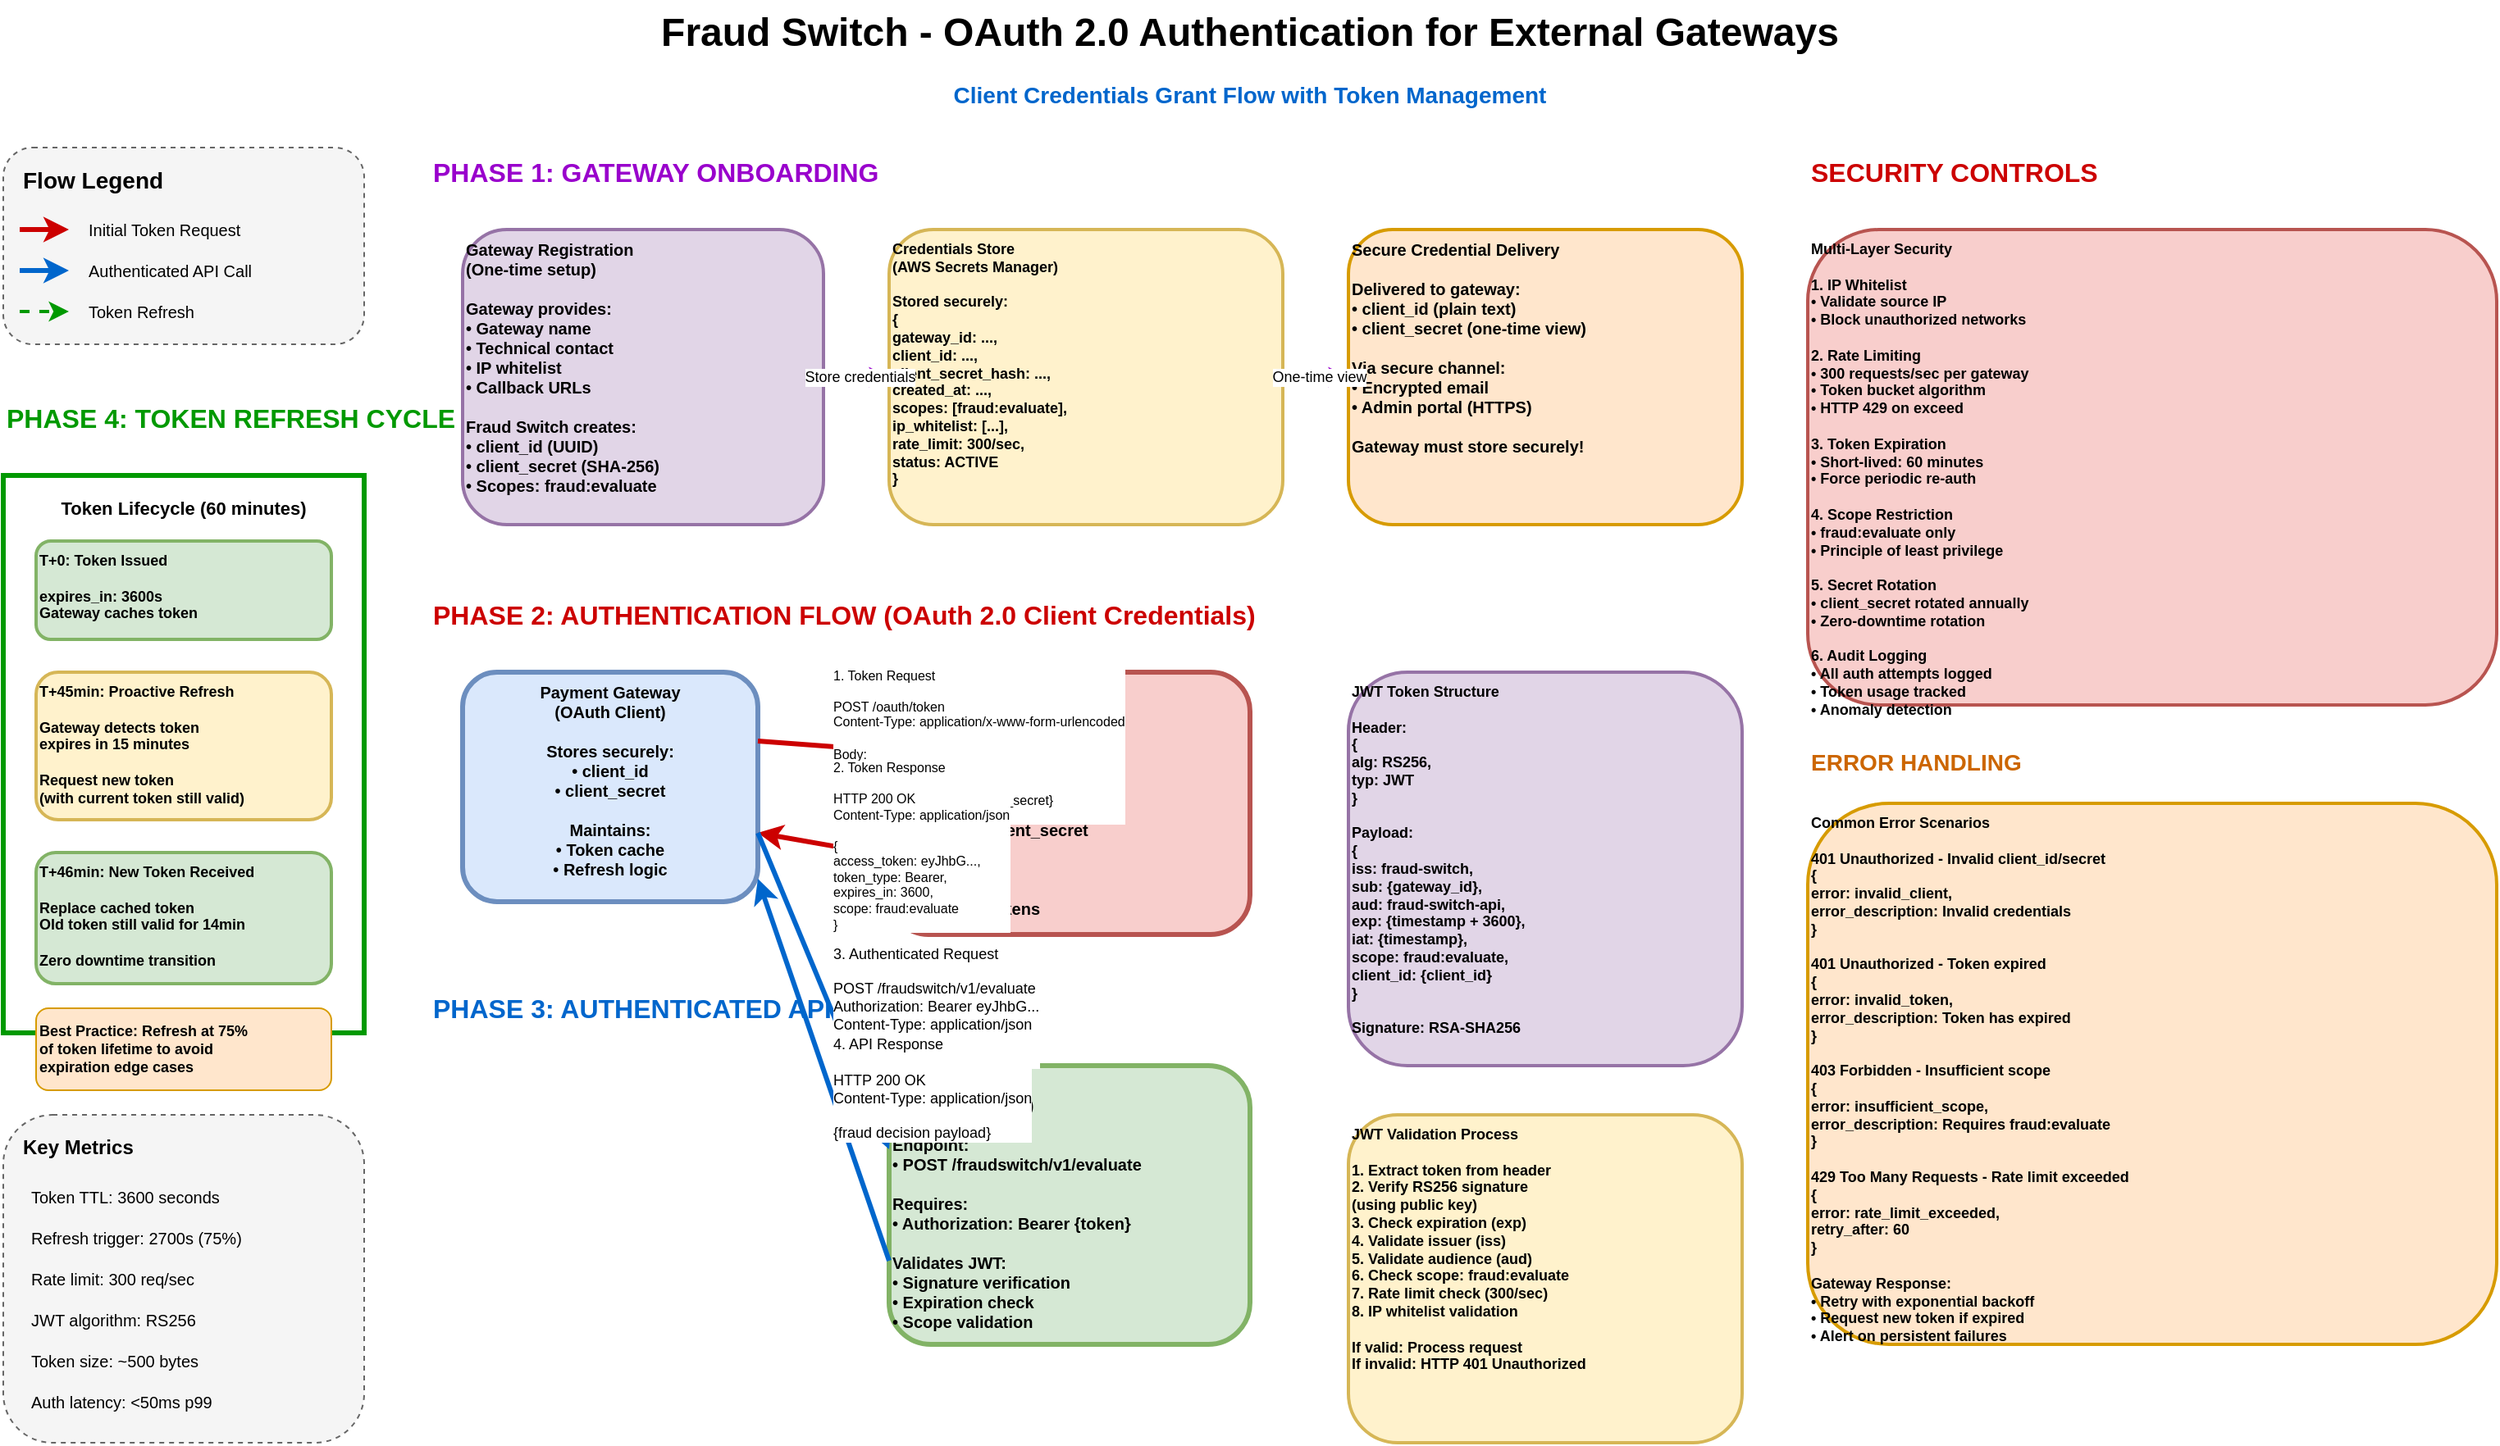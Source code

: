 <mxfile version="22.1.0" type="device">
  <diagram name="OAuth Authentication" id="oauth-authentication">
    <mxGraphModel dx="1600" dy="900" grid="1" gridSize="10" guides="1" tooltips="1" connect="1" arrows="1" fold="1" page="1" pageScale="1" pageWidth="1600" pageHeight="900" math="0" shadow="0">
      <root>
        <mxCell id="0" />
        <mxCell id="1" parent="0" />
        
        <mxCell id="title" value="Fraud Switch - OAuth 2.0 Authentication for External Gateways" style="text;html=1;strokeColor=none;fillColor=none;align=center;verticalAlign=middle;whiteSpace=wrap;rounded=0;fontSize=24;fontStyle=1" vertex="1" parent="1">
          <mxGeometry x="300" y="20" width="1000" height="40" as="geometry" />
        </mxCell>
        
        <mxCell id="subtitle" value="Client Credentials Grant Flow with Token Management" style="text;html=1;strokeColor=none;fillColor=none;align=center;verticalAlign=middle;whiteSpace=wrap;rounded=0;fontSize=14;fontColor=#0066CC;fontStyle=1" vertex="1" parent="1">
          <mxGeometry x="300" y="65" width="1000" height="25" as="geometry" />
        </mxCell>
        
        <mxCell id="legend-box" value="" style="rounded=1;whiteSpace=wrap;html=1;fillColor=#f5f5f5;strokeColor=#666666;dashed=1;" vertex="1" parent="1">
          <mxGeometry x="40" y="110" width="220" height="120" as="geometry" />
        </mxCell>
        <mxCell id="legend-title" value="Flow Legend" style="text;html=1;strokeColor=none;fillColor=none;align=left;verticalAlign=middle;whiteSpace=wrap;rounded=0;fontSize=14;fontStyle=1" vertex="1" parent="1">
          <mxGeometry x="50" y="120" width="150" height="20" as="geometry" />
        </mxCell>
        <mxCell id="legend-initial" value="Initial Token Request" style="text;html=1;strokeColor=none;fillColor=none;align=left;verticalAlign=middle;whiteSpace=wrap;rounded=0;fontSize=10;" vertex="1" parent="1">
          <mxGeometry x="90" y="150" width="140" height="20" as="geometry" />
        </mxCell>
        <mxCell id="legend-authenticated" value="Authenticated API Call" style="text;html=1;strokeColor=none;fillColor=none;align=left;verticalAlign=middle;whiteSpace=wrap;rounded=0;fontSize=10;" vertex="1" parent="1">
          <mxGeometry x="90" y="175" width="140" height="20" as="geometry" />
        </mxCell>
        <mxCell id="legend-refresh" value="Token Refresh" style="text;html=1;strokeColor=none;fillColor=none;align=left;verticalAlign=middle;whiteSpace=wrap;rounded=0;fontSize=10;" vertex="1" parent="1">
          <mxGeometry x="90" y="200" width="140" height="20" as="geometry" />
        </mxCell>
        <mxCell id="legend-initial-line" value="" style="endArrow=classic;html=1;strokeWidth=3;strokeColor=#CC0000;" edge="1" parent="1">
          <mxGeometry width="50" height="50" relative="1" as="geometry">
            <mxPoint x="50" y="160" as="sourcePoint" />
            <mxPoint x="80" y="160" as="targetPoint" />
          </mxGeometry>
        </mxCell>
        <mxCell id="legend-authenticated-line" value="" style="endArrow=classic;html=1;strokeWidth=3;strokeColor=#0066CC;" edge="1" parent="1">
          <mxGeometry width="50" height="50" relative="1" as="geometry">
            <mxPoint x="50" y="185" as="sourcePoint" />
            <mxPoint x="80" y="185" as="targetPoint" />
          </mxGeometry>
        </mxCell>
        <mxCell id="legend-refresh-line" value="" style="endArrow=classic;html=1;strokeWidth=2;strokeColor=#009900;dashed=1;" edge="1" parent="1">
          <mxGeometry width="50" height="50" relative="1" as="geometry">
            <mxPoint x="50" y="210" as="sourcePoint" />
            <mxPoint x="80" y="210" as="targetPoint" />
          </mxGeometry>
        </mxCell>

        <mxCell id="onboarding-phase-label" value="PHASE 1: GATEWAY ONBOARDING" style="text;html=1;strokeColor=none;fillColor=none;align=left;verticalAlign=middle;whiteSpace=wrap;rounded=0;fontSize=16;fontStyle=1;fontColor=#9900CC;" vertex="1" parent="1">
          <mxGeometry x="300" y="110" width="500" height="30" as="geometry" />
        </mxCell>

        <mxCell id="gateway-registration" value="Gateway Registration&#xa;(One-time setup)&#xa;&#xa;Gateway provides:&#xa;• Gateway name&#xa;• Technical contact&#xa;• IP whitelist&#xa;• Callback URLs&#xa;&#xa;Fraud Switch creates:&#xa;• client_id (UUID)&#xa;• client_secret (SHA-256)&#xa;• Scopes: fraud:evaluate" style="rounded=1;whiteSpace=wrap;html=1;fillColor=#e1d5e7;strokeColor=#9673a6;verticalAlign=top;fontSize=10;fontStyle=1;strokeWidth=2;align=left;" vertex="1" parent="1">
          <mxGeometry x="320" y="160" width="220" height="180" as="geometry" />
        </mxCell>

        <mxCell id="credentials-storage" value="Credentials Store&#xa;(AWS Secrets Manager)&#xa;&#xa;Stored securely:&#xa;{&#xa;  gateway_id: ...,&#xa;  client_id: ...,&#xa;  client_secret_hash: ...,&#xa;  created_at: ...,&#xa;  scopes: [fraud:evaluate],&#xa;  ip_whitelist: [...],&#xa;  rate_limit: 300/sec,&#xa;  status: ACTIVE&#xa;}" style="rounded=1;whiteSpace=wrap;html=1;fillColor=#fff2cc;strokeColor=#d6b656;verticalAlign=top;fontSize=9;fontStyle=1;strokeWidth=2;align=left;" vertex="1" parent="1">
          <mxGeometry x="580" y="160" width="240" height="180" as="geometry" />
        </mxCell>

        <mxCell id="registration-to-storage" value="Store credentials" style="endArrow=classic;html=1;exitX=1;exitY=0.5;exitDx=0;exitDy=0;entryX=0;entryY=0.5;entryDx=0;entryDy=0;strokeWidth=2;strokeColor=#9900CC;fontSize=9;" edge="1" parent="1" source="gateway-registration" target="credentials-storage">
          <mxGeometry x="0.1" width="50" height="50" relative="1" as="geometry">
            <mxPoint x="600" y="300" as="sourcePoint" />
            <mxPoint x="650" y="250" as="targetPoint" />
            <mxPoint as="offset" />
          </mxGeometry>
        </mxCell>

        <mxCell id="credentials-delivery" value="Secure Credential Delivery&#xa;&#xa;Delivered to gateway:&#xa;• client_id (plain text)&#xa;• client_secret (one-time view)&#xa;&#xa;Via secure channel:&#xa;• Encrypted email&#xa;• Admin portal (HTTPS)&#xa;&#xa;Gateway must store securely!" style="rounded=1;whiteSpace=wrap;html=1;fillColor=#ffe6cc;strokeColor=#d79b00;verticalAlign=top;fontSize=10;fontStyle=1;strokeWidth=2;align=left;" vertex="1" parent="1">
          <mxGeometry x="860" y="160" width="240" height="180" as="geometry" />
        </mxCell>

        <mxCell id="storage-to-delivery" value="One-time view" style="endArrow=classic;html=1;exitX=1;exitY=0.5;exitDx=0;exitDy=0;entryX=0;entryY=0.5;entryDx=0;entryDy=0;strokeWidth=2;strokeColor=#9900CC;fontSize=9;" edge="1" parent="1" source="credentials-storage" target="credentials-delivery">
          <mxGeometry x="0.1" width="50" height="50" relative="1" as="geometry">
            <mxPoint x="850" y="300" as="sourcePoint" />
            <mxPoint x="900" y="250" as="targetPoint" />
            <mxPoint as="offset" />
          </mxGeometry>
        </mxCell>

        <mxCell id="auth-flow-label" value="PHASE 2: AUTHENTICATION FLOW (OAuth 2.0 Client Credentials)" style="text;html=1;strokeColor=none;fillColor=none;align=left;verticalAlign=middle;whiteSpace=wrap;rounded=0;fontSize=16;fontStyle=1;fontColor=#CC0000;" vertex="1" parent="1">
          <mxGeometry x="300" y="380" width="800" height="30" as="geometry" />
        </mxCell>

        <mxCell id="gateway-client" value="Payment Gateway&#xa;(OAuth Client)&#xa;&#xa;Stores securely:&#xa;• client_id&#xa;• client_secret&#xa;&#xa;Maintains:&#xa;• Token cache&#xa;• Refresh logic" style="rounded=1;whiteSpace=wrap;html=1;fillColor=#dae8fc;strokeColor=#6c8ebf;verticalAlign=top;fontSize=10;fontStyle=1;strokeWidth=3;" vertex="1" parent="1">
          <mxGeometry x="320" y="430" width="180" height="140" as="geometry" />
        </mxCell>

        <mxCell id="auth-server" value="Fraud Switch&#xa;Authorization Server&#xa;&#xa;Endpoints:&#xa;• POST /oauth/token&#xa;&#xa;Validates:&#xa;• client_id + client_secret&#xa;• IP whitelist&#xa;• Rate limits&#xa;&#xa;Issues JWT tokens" style="rounded=1;whiteSpace=wrap;html=1;fillColor=#f8cecc;strokeColor=#b85450;verticalAlign=top;fontSize=10;fontStyle=1;strokeWidth=3;align=left;" vertex="1" parent="1">
          <mxGeometry x="580" y="430" width="220" height="160" as="geometry" />
        </mxCell>

        <mxCell id="token-request" value="1. Token Request&#xa;&#xa;POST /oauth/token&#xa;Content-Type: application/x-www-form-urlencoded&#xa;&#xa;Body:&#xa;grant_type=client_credentials&#xa;client_id={gateway_client_id}&#xa;client_secret={gateway_client_secret}&#xa;scope=fraud:evaluate" style="endArrow=classic;html=1;exitX=1;exitY=0.3;exitDx=0;exitDy=0;entryX=0;entryY=0.3;entryDx=0;entryDy=0;strokeWidth=3;strokeColor=#CC0000;fontSize=8;align=left;" edge="1" parent="1" source="gateway-client" target="auth-server">
          <mxGeometry x="0.1" width="50" height="50" relative="1" as="geometry">
            <mxPoint x="550" y="500" as="sourcePoint" />
            <mxPoint x="600" y="450" as="targetPoint" />
            <mxPoint as="offset" />
          </mxGeometry>
        </mxCell>

        <mxCell id="token-response" value="2. Token Response&#xa;&#xa;HTTP 200 OK&#xa;Content-Type: application/json&#xa;&#xa;{&#xa;  access_token: eyJhbG...,&#xa;  token_type: Bearer,&#xa;  expires_in: 3600,&#xa;  scope: fraud:evaluate&#xa;}" style="endArrow=classic;html=1;exitX=0;exitY=0.7;exitDx=0;exitDy=0;entryX=1;entryY=0.7;entryDx=0;entryDy=0;strokeWidth=3;strokeColor=#CC0000;fontSize=8;align=left;" edge="1" parent="1" source="auth-server" target="gateway-client">
          <mxGeometry x="-0.1" width="50" height="50" relative="1" as="geometry">
            <mxPoint x="550" y="550" as="sourcePoint" />
            <mxPoint x="600" y="500" as="targetPoint" />
            <mxPoint as="offset" />
          </mxGeometry>
        </mxCell>

        <mxCell id="jwt-structure" value="JWT Token Structure&#xa;&#xa;Header:&#xa;{&#xa;  alg: RS256,&#xa;  typ: JWT&#xa;}&#xa;&#xa;Payload:&#xa;{&#xa;  iss: fraud-switch,&#xa;  sub: {gateway_id},&#xa;  aud: fraud-switch-api,&#xa;  exp: {timestamp + 3600},&#xa;  iat: {timestamp},&#xa;  scope: fraud:evaluate,&#xa;  client_id: {client_id}&#xa;}&#xa;&#xa;Signature: RSA-SHA256" style="rounded=1;whiteSpace=wrap;html=1;fillColor=#e1d5e7;strokeColor=#9673a6;verticalAlign=top;fontSize=9;fontStyle=1;strokeWidth=2;align=left;" vertex="1" parent="1">
          <mxGeometry x="860" y="430" width="240" height="240" as="geometry" />
        </mxCell>

        <mxCell id="api-call-label" value="PHASE 3: AUTHENTICATED API CALLS" style="text;html=1;strokeColor=none;fillColor=none;align=left;verticalAlign=middle;whiteSpace=wrap;rounded=0;fontSize=16;fontStyle=1;fontColor=#0066CC;" vertex="1" parent="1">
          <mxGeometry x="300" y="620" width="500" height="30" as="geometry" />
        </mxCell>

        <mxCell id="ets-api" value="ETS API&#xa;(Resource Server)&#xa;&#xa;Endpoint:&#xa;• POST /fraudswitch/v1/evaluate&#xa;&#xa;Requires:&#xa;• Authorization: Bearer {token}&#xa;&#xa;Validates JWT:&#xa;• Signature verification&#xa;• Expiration check&#xa;• Scope validation" style="rounded=1;whiteSpace=wrap;html=1;fillColor=#d5e8d4;strokeColor=#82b366;verticalAlign=top;fontSize=10;fontStyle=1;strokeWidth=3;align=left;" vertex="1" parent="1">
          <mxGeometry x="580" y="670" width="220" height="170" as="geometry" />
        </mxCell>

        <mxCell id="authenticated-request" value="3. Authenticated Request&#xa;&#xa;POST /fraudswitch/v1/evaluate&#xa;Authorization: Bearer eyJhbG...&#xa;Content-Type: application/json&#xa;&#xa;Body: {transaction payload}" style="endArrow=classic;html=1;exitX=1;exitY=0.7;exitDx=0;exitDy=0;entryX=0;entryY=0.3;entryDx=0;entryDy=0;strokeWidth=3;strokeColor=#0066CC;fontSize=9;align=left;" edge="1" parent="1" source="gateway-client" target="ets-api">
          <mxGeometry x="0.1" width="50" height="50" relative="1" as="geometry">
            <mxPoint x="550" y="720" as="sourcePoint" />
            <mxPoint x="600" y="670" as="targetPoint" />
            <mxPoint as="offset" />
          </mxGeometry>
        </mxCell>

        <mxCell id="api-response" value="4. API Response&#xa;&#xa;HTTP 200 OK&#xa;Content-Type: application/json&#xa;&#xa;{fraud decision payload}" style="endArrow=classic;html=1;exitX=0;exitY=0.7;exitDx=0;exitDy=0;entryX=1;entryY=0.9;entryDx=0;entryDy=0;strokeWidth=3;strokeColor=#0066CC;fontSize=9;align=left;" edge="1" parent="1" source="ets-api" target="gateway-client">
          <mxGeometry x="-0.1" width="50" height="50" relative="1" as="geometry">
            <mxPoint x="550" y="780" as="sourcePoint" />
            <mxPoint x="600" y="730" as="targetPoint" />
            <mxPoint as="offset" />
          </mxGeometry>
        </mxCell>

        <mxCell id="jwt-validation" value="JWT Validation Process&#xa;&#xa;1. Extract token from header&#xa;2. Verify RS256 signature&#xa;   (using public key)&#xa;3. Check expiration (exp)&#xa;4. Validate issuer (iss)&#xa;5. Validate audience (aud)&#xa;6. Check scope: fraud:evaluate&#xa;7. Rate limit check (300/sec)&#xa;8. IP whitelist validation&#xa;&#xa;If valid: Process request&#xa;If invalid: HTTP 401 Unauthorized" style="rounded=1;whiteSpace=wrap;html=1;fillColor=#fff2cc;strokeColor=#d6b656;verticalAlign=top;fontSize=9;fontStyle=1;strokeWidth=2;align=left;" vertex="1" parent="1">
          <mxGeometry x="860" y="700" width="240" height="200" as="geometry" />
        </mxCell>

        <mxCell id="refresh-label" value="PHASE 4: TOKEN REFRESH CYCLE" style="text;html=1;strokeColor=none;fillColor=none;align=left;verticalAlign=middle;whiteSpace=wrap;rounded=0;fontSize=16;fontStyle=1;fontColor=#009900;" vertex="1" parent="1">
          <mxGeometry x="40" y="260" width="400" height="30" as="geometry" />
        </mxCell>

        <mxCell id="refresh-timeline" value="" style="rounded=0;whiteSpace=wrap;html=1;fillColor=none;strokeColor=#009900;strokeWidth=3;" vertex="1" parent="1">
          <mxGeometry x="40" y="310" width="220" height="340" as="geometry" />
        </mxCell>

        <mxCell id="refresh-timeline-label" value="Token Lifecycle (60 minutes)" style="text;html=1;strokeColor=none;fillColor=none;align=center;verticalAlign=middle;whiteSpace=wrap;rounded=0;fontSize=11;fontStyle=1" vertex="1" parent="1">
          <mxGeometry x="60" y="320" width="180" height="20" as="geometry" />
        </mxCell>

        <mxCell id="t0" value="T+0: Token Issued&#xa;&#xa;expires_in: 3600s&#xa;Gateway caches token" style="rounded=1;whiteSpace=wrap;html=1;fillColor=#d5e8d4;strokeColor=#82b366;verticalAlign=top;fontSize=9;fontStyle=1;strokeWidth=2;align=left;" vertex="1" parent="1">
          <mxGeometry x="60" y="350" width="180" height="60" as="geometry" />
        </mxCell>

        <mxCell id="t45" value="T+45min: Proactive Refresh&#xa;&#xa;Gateway detects token&#xa;expires in 15 minutes&#xa;&#xa;Request new token&#xa;(with current token still valid)" style="rounded=1;whiteSpace=wrap;html=1;fillColor=#fff2cc;strokeColor=#d6b656;verticalAlign=top;fontSize=9;fontStyle=1;strokeWidth=2;align=left;" vertex="1" parent="1">
          <mxGeometry x="60" y="430" width="180" height="90" as="geometry" />
        </mxCell>

        <mxCell id="t46" value="T+46min: New Token Received&#xa;&#xa;Replace cached token&#xa;Old token still valid for 14min&#xa;&#xa;Zero downtime transition" style="rounded=1;whiteSpace=wrap;html=1;fillColor=#d5e8d4;strokeColor=#82b366;verticalAlign=top;fontSize=9;fontStyle=1;strokeWidth=2;align=left;" vertex="1" parent="1">
          <mxGeometry x="60" y="540" width="180" height="80" as="geometry" />
        </mxCell>

        <mxCell id="refresh-best-practice" value="Best Practice: Refresh at 75%&#xa;of token lifetime to avoid&#xa;expiration edge cases" style="text;html=1;strokeColor=#d79b00;fillColor=#ffe6cc;align=left;verticalAlign=middle;whiteSpace=wrap;rounded=1;fontSize=9;fontStyle=1" vertex="1" parent="1">
          <mxGeometry x="60" y="635" width="180" height="50" as="geometry" />
        </mxCell>

        <mxCell id="security-label" value="SECURITY CONTROLS" style="text;html=1;strokeColor=none;fillColor=none;align=left;verticalAlign=middle;whiteSpace=wrap;rounded=0;fontSize=16;fontStyle=1;fontColor=#CC0000;" vertex="1" parent="1">
          <mxGeometry x="1140" y="110" width="300" height="30" as="geometry" />
        </mxCell>

        <mxCell id="security-controls" value="Multi-Layer Security&#xa;&#xa;1. IP Whitelist&#xa;   • Validate source IP&#xa;   • Block unauthorized networks&#xa;&#xa;2. Rate Limiting&#xa;   • 300 requests/sec per gateway&#xa;   • Token bucket algorithm&#xa;   • HTTP 429 on exceed&#xa;&#xa;3. Token Expiration&#xa;   • Short-lived: 60 minutes&#xa;   • Force periodic re-auth&#xa;&#xa;4. Scope Restriction&#xa;   • fraud:evaluate only&#xa;   • Principle of least privilege&#xa;&#xa;5. Secret Rotation&#xa;   • client_secret rotated annually&#xa;   • Zero-downtime rotation&#xa;&#xa;6. Audit Logging&#xa;   • All auth attempts logged&#xa;   • Token usage tracked&#xa;   • Anomaly detection" style="rounded=1;whiteSpace=wrap;html=1;fillColor=#f8cecc;strokeColor=#b85450;verticalAlign=top;fontSize=9;fontStyle=1;strokeWidth=2;align=left;" vertex="1" parent="1">
          <mxGeometry x="1140" y="160" width="420" height="290" as="geometry" />
        </mxCell>

        <mxCell id="error-handling-label" value="ERROR HANDLING" style="text;html=1;strokeColor=none;fillColor=none;align=left;verticalAlign=middle;whiteSpace=wrap;rounded=0;fontSize=14;fontStyle=1;fontColor=#CC6600;" vertex="1" parent="1">
          <mxGeometry x="1140" y="470" width="300" height="30" as="geometry" />
        </mxCell>

        <mxCell id="error-scenarios" value="Common Error Scenarios&#xa;&#xa;401 Unauthorized - Invalid client_id/secret&#xa;{&#xa;  error: invalid_client,&#xa;  error_description: Invalid credentials&#xa;}&#xa;&#xa;401 Unauthorized - Token expired&#xa;{&#xa;  error: invalid_token,&#xa;  error_description: Token has expired&#xa;}&#xa;&#xa;403 Forbidden - Insufficient scope&#xa;{&#xa;  error: insufficient_scope,&#xa;  error_description: Requires fraud:evaluate&#xa;}&#xa;&#xa;429 Too Many Requests - Rate limit exceeded&#xa;{&#xa;  error: rate_limit_exceeded,&#xa;  retry_after: 60&#xa;}&#xa;&#xa;Gateway Response:&#xa;• Retry with exponential backoff&#xa;• Request new token if expired&#xa;• Alert on persistent failures" style="rounded=1;whiteSpace=wrap;html=1;fillColor=#ffe6cc;strokeColor=#d79b00;verticalAlign=top;fontSize=9;fontStyle=1;strokeWidth=2;align=left;" vertex="1" parent="1">
          <mxGeometry x="1140" y="510" width="420" height="330" as="geometry" />
        </mxCell>

        <mxCell id="metrics-box" value="" style="rounded=1;whiteSpace=wrap;html=1;fillColor=#f5f5f5;strokeColor=#666666;dashed=1;" vertex="1" parent="1">
          <mxGeometry x="40" y="700" width="220" height="200" as="geometry" />
        </mxCell>
        <mxCell id="metrics-title" value="Key Metrics" style="text;html=1;strokeColor=none;fillColor=none;align=left;verticalAlign=middle;whiteSpace=wrap;rounded=0;fontSize=12;fontStyle=1" vertex="1" parent="1">
          <mxGeometry x="50" y="710" width="150" height="20" as="geometry" />
        </mxCell>
        <mxCell id="metric-1" value="Token TTL: 3600 seconds" style="text;html=1;strokeColor=none;fillColor=none;align=left;verticalAlign=middle;whiteSpace=wrap;rounded=0;fontSize=10;" vertex="1" parent="1">
          <mxGeometry x="55" y="740" width="190" height="20" as="geometry" />
        </mxCell>
        <mxCell id="metric-2" value="Refresh trigger: 2700s (75%)" style="text;html=1;strokeColor=none;fillColor=none;align=left;verticalAlign=middle;whiteSpace=wrap;rounded=0;fontSize=10;" vertex="1" parent="1">
          <mxGeometry x="55" y="765" width="190" height="20" as="geometry" />
        </mxCell>
        <mxCell id="metric-3" value="Rate limit: 300 req/sec" style="text;html=1;strokeColor=none;fillColor=none;align=left;verticalAlign=middle;whiteSpace=wrap;rounded=0;fontSize=10;" vertex="1" parent="1">
          <mxGeometry x="55" y="790" width="190" height="20" as="geometry" />
        </mxCell>
        <mxCell id="metric-4" value="JWT algorithm: RS256" style="text;html=1;strokeColor=none;fillColor=none;align=left;verticalAlign=middle;whiteSpace=wrap;rounded=0;fontSize=10;" vertex="1" parent="1">
          <mxGeometry x="55" y="815" width="190" height="20" as="geometry" />
        </mxCell>
        <mxCell id="metric-5" value="Token size: ~500 bytes" style="text;html=1;strokeColor=none;fillColor=none;align=left;verticalAlign=middle;whiteSpace=wrap;rounded=0;fontSize=10;" vertex="1" parent="1">
          <mxGeometry x="55" y="840" width="190" height="20" as="geometry" />
        </mxCell>
        <mxCell id="metric-6" value="Auth latency: &lt;50ms p99" style="text;html=1;strokeColor=none;fillColor=none;align=left;verticalAlign=middle;whiteSpace=wrap;rounded=0;fontSize=10;" vertex="1" parent="1">
          <mxGeometry x="55" y="865" width="190" height="20" as="geometry" />
        </mxCell>

      </root>
    </mxGraphModel>
  </diagram>
</mxfile>
